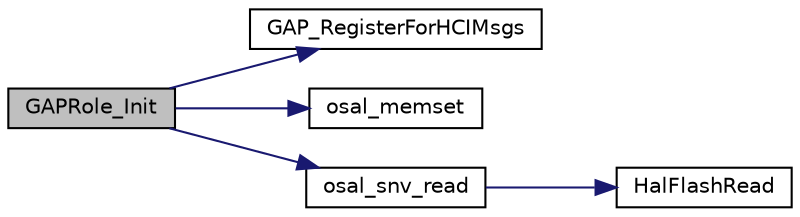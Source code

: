 digraph "GAPRole_Init"
{
  edge [fontname="Helvetica",fontsize="10",labelfontname="Helvetica",labelfontsize="10"];
  node [fontname="Helvetica",fontsize="10",shape=record];
  rankdir="LR";
  Node1 [label="GAPRole_Init",height=0.2,width=0.4,color="black", fillcolor="grey75", style="filled" fontcolor="black"];
  Node1 -> Node2 [color="midnightblue",fontsize="10",style="solid",fontname="Helvetica"];
  Node2 [label="GAP_RegisterForHCIMsgs",height=0.2,width=0.4,color="black", fillcolor="white", style="filled",URL="$group___g_a_p___a_p_i.html#ga7f4a945e6c65d9d1e8ff2e001ff8fc41",tooltip="Register your task ID to receive extra (unwanted) HCI status and complete events. ..."];
  Node1 -> Node3 [color="midnightblue",fontsize="10",style="solid",fontname="Helvetica"];
  Node3 [label="osal_memset",height=0.2,width=0.4,color="black", fillcolor="white", style="filled",URL="$_o_s_a_l_8c.html#a7a416b7daf0407f6a1b92b71fc12847e"];
  Node1 -> Node4 [color="midnightblue",fontsize="10",style="solid",fontname="Helvetica"];
  Node4 [label="osal_snv_read",height=0.2,width=0.4,color="black", fillcolor="white", style="filled",URL="$osal__snv_8h.html#a035bb602a38bcd18450be7ad8075ba11"];
  Node4 -> Node5 [color="midnightblue",fontsize="10",style="solid",fontname="Helvetica"];
  Node5 [label="HalFlashRead",height=0.2,width=0.4,color="black", fillcolor="white", style="filled",URL="$_components_2hal_2include_2hal__flash_8h.html#a4db50b53415443f14778d0435ce60725"];
}
